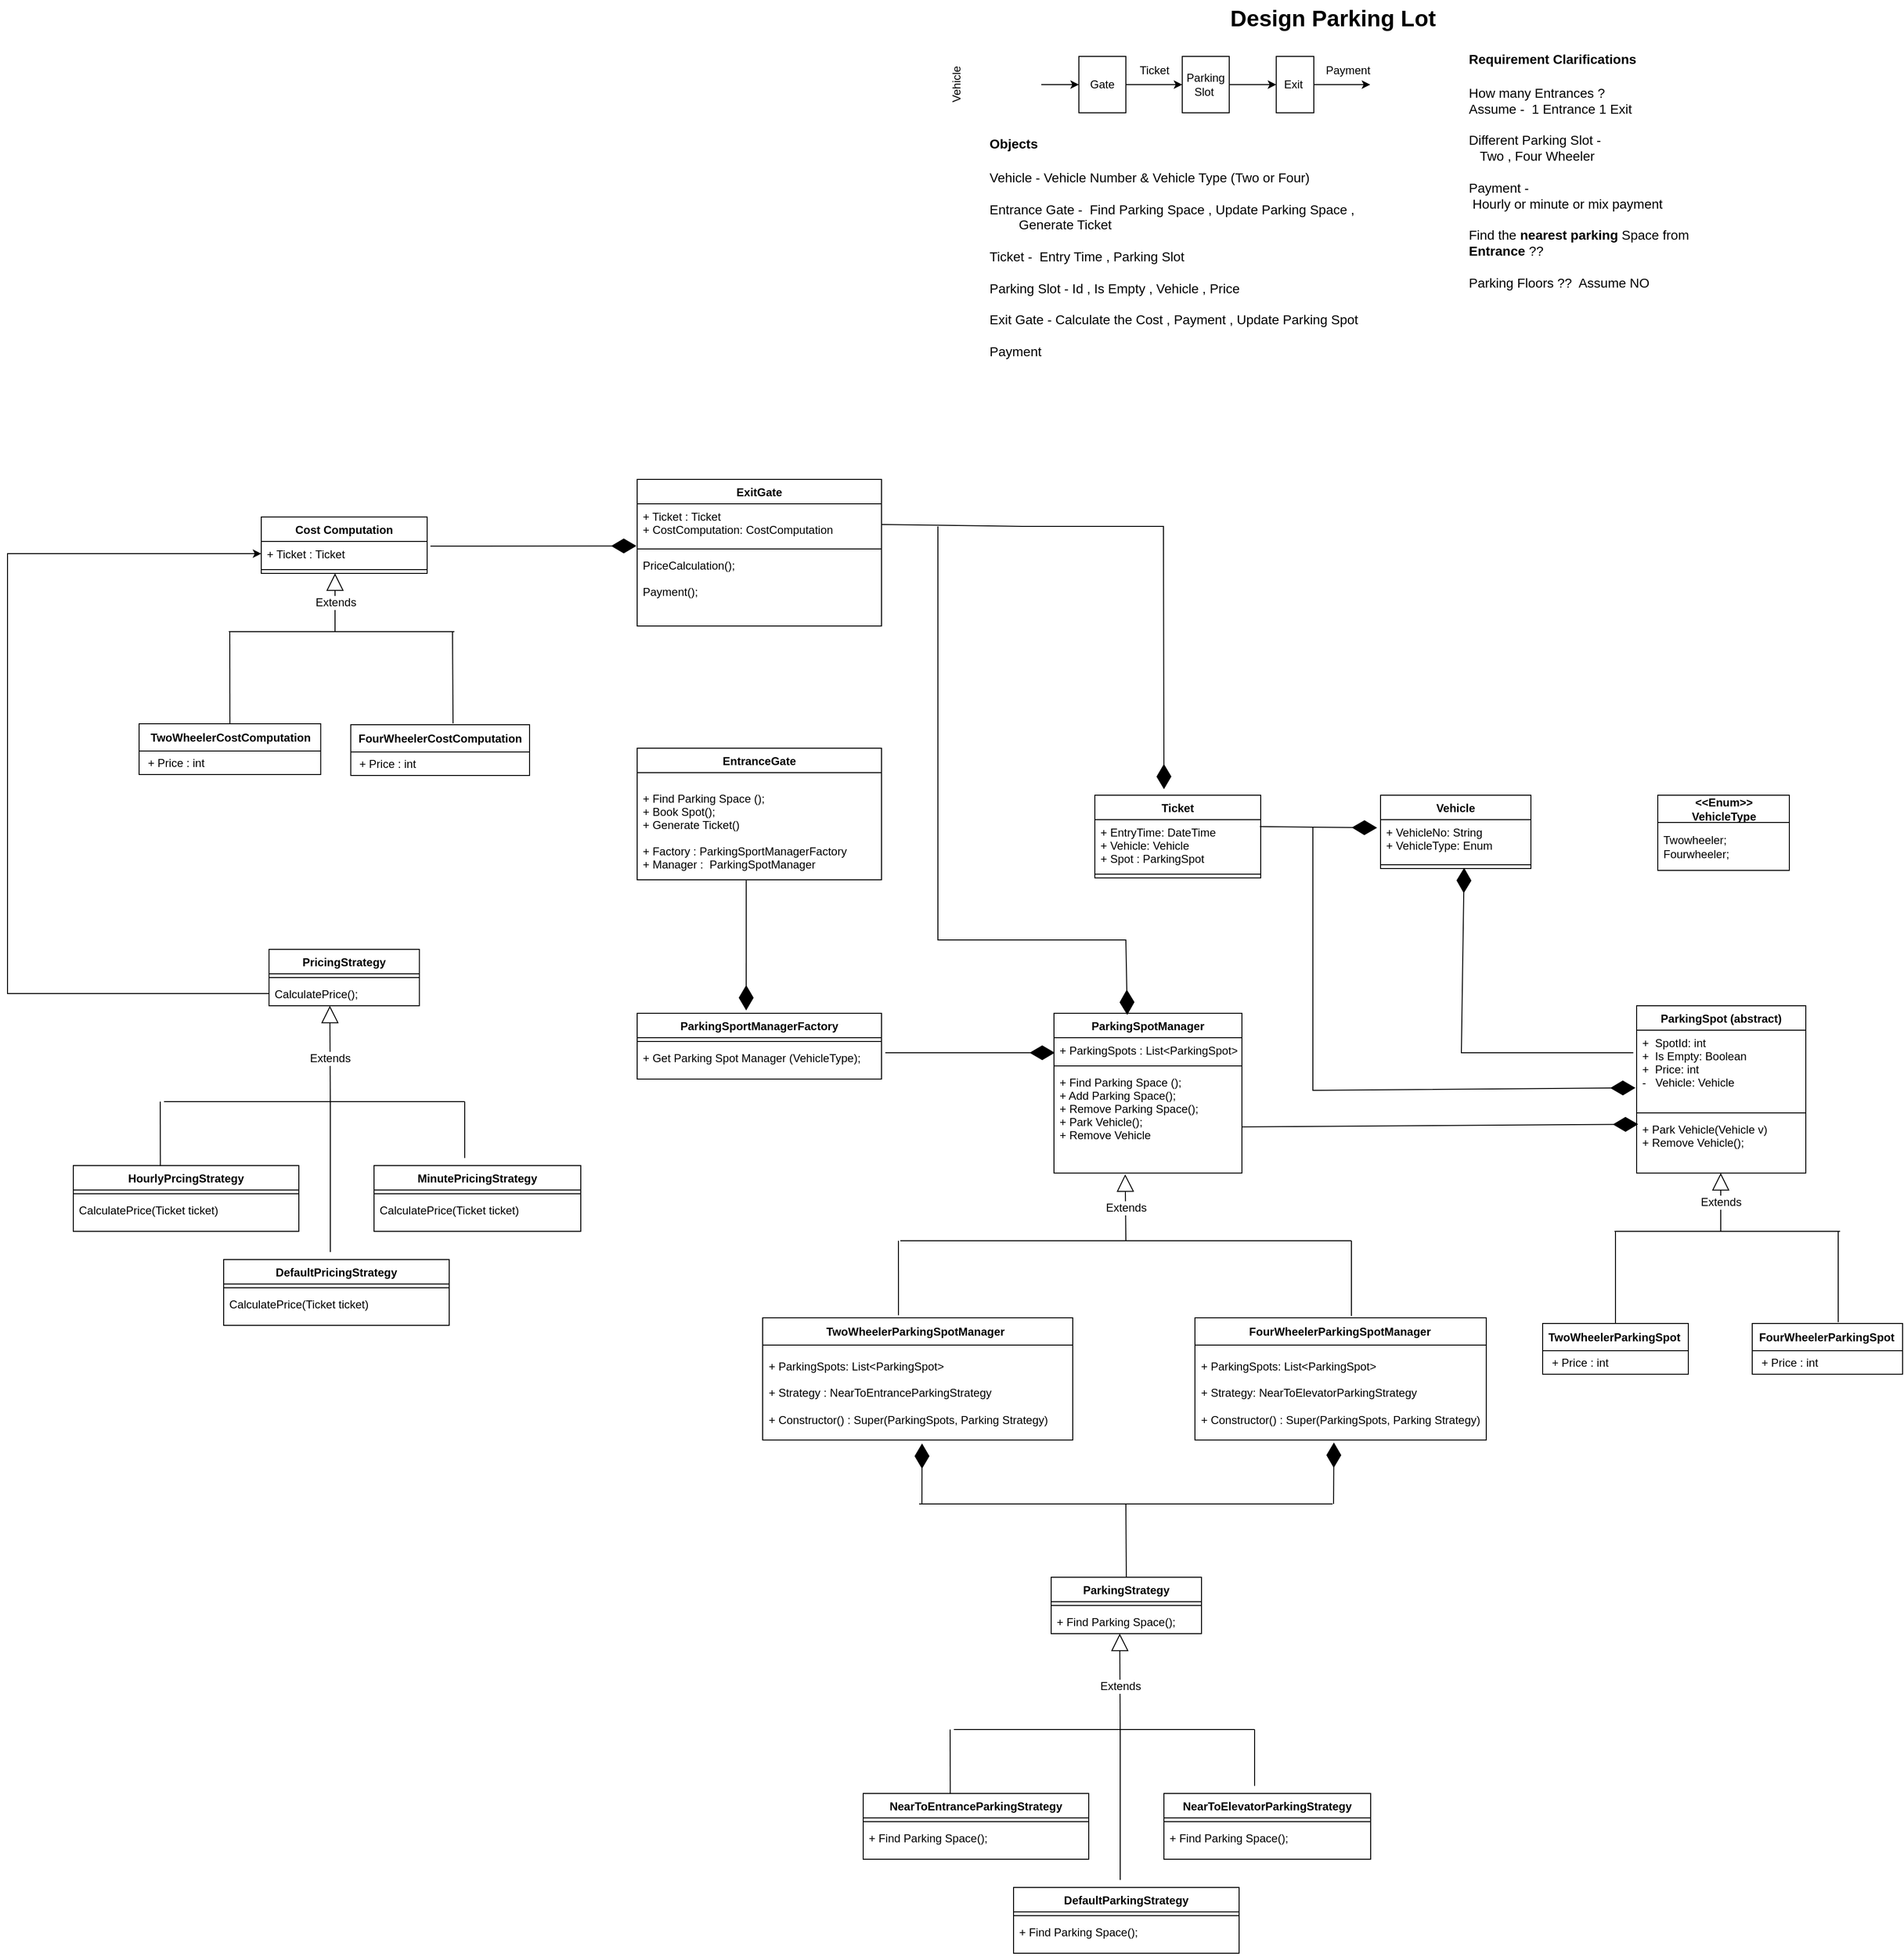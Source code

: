 <mxfile version="20.8.8" type="github">
  <diagram name="Page-1" id="c4acf3e9-155e-7222-9cf6-157b1a14988f">
    <mxGraphModel dx="3998" dy="996" grid="1" gridSize="10" guides="1" tooltips="1" connect="1" arrows="1" fold="1" page="1" pageScale="1" pageWidth="850" pageHeight="1100" background="none" math="0" shadow="0">
      <root>
        <mxCell id="0" />
        <mxCell id="1" parent="0" />
        <mxCell id="zCFs2bRSD1R6RlgsWCKW-6" value="" style="edgeStyle=orthogonalEdgeStyle;rounded=0;orthogonalLoop=1;jettySize=auto;html=1;" edge="1" parent="1" source="zCFs2bRSD1R6RlgsWCKW-3" target="zCFs2bRSD1R6RlgsWCKW-5">
          <mxGeometry relative="1" as="geometry" />
        </mxCell>
        <mxCell id="zCFs2bRSD1R6RlgsWCKW-3" value="" style="shape=image;html=1;verticalAlign=top;verticalLabelPosition=bottom;labelBackgroundColor=#ffffff;imageAspect=0;aspect=fixed;image=https://cdn4.iconfinder.com/data/icons/transportation-and-vehicle/128/Transportation_And_Vehicle_3-10-128.png" vertex="1" parent="1">
          <mxGeometry x="30" y="50" width="80" height="80" as="geometry" />
        </mxCell>
        <mxCell id="zCFs2bRSD1R6RlgsWCKW-11" value="" style="edgeStyle=orthogonalEdgeStyle;rounded=0;orthogonalLoop=1;jettySize=auto;html=1;" edge="1" parent="1" source="zCFs2bRSD1R6RlgsWCKW-5" target="zCFs2bRSD1R6RlgsWCKW-9">
          <mxGeometry relative="1" as="geometry" />
        </mxCell>
        <mxCell id="zCFs2bRSD1R6RlgsWCKW-5" value="Gate" style="whiteSpace=wrap;html=1;" vertex="1" parent="1">
          <mxGeometry x="150" y="60" width="50" height="60" as="geometry" />
        </mxCell>
        <mxCell id="zCFs2bRSD1R6RlgsWCKW-7" value="Ticket" style="text;html=1;align=center;verticalAlign=middle;resizable=0;points=[];autosize=1;strokeColor=none;fillColor=none;" vertex="1" parent="1">
          <mxGeometry x="200" y="60" width="60" height="30" as="geometry" />
        </mxCell>
        <mxCell id="zCFs2bRSD1R6RlgsWCKW-16" value="" style="edgeStyle=orthogonalEdgeStyle;rounded=0;orthogonalLoop=1;jettySize=auto;html=1;" edge="1" parent="1" source="zCFs2bRSD1R6RlgsWCKW-9" target="zCFs2bRSD1R6RlgsWCKW-12">
          <mxGeometry relative="1" as="geometry" />
        </mxCell>
        <mxCell id="zCFs2bRSD1R6RlgsWCKW-9" value="Parking Slot&amp;nbsp;" style="whiteSpace=wrap;html=1;" vertex="1" parent="1">
          <mxGeometry x="260" y="60" width="50" height="60" as="geometry" />
        </mxCell>
        <mxCell id="zCFs2bRSD1R6RlgsWCKW-17" value="" style="edgeStyle=orthogonalEdgeStyle;rounded=0;orthogonalLoop=1;jettySize=auto;html=1;" edge="1" parent="1" source="zCFs2bRSD1R6RlgsWCKW-12" target="zCFs2bRSD1R6RlgsWCKW-14">
          <mxGeometry relative="1" as="geometry" />
        </mxCell>
        <mxCell id="zCFs2bRSD1R6RlgsWCKW-12" value="Exit&amp;nbsp;" style="whiteSpace=wrap;html=1;" vertex="1" parent="1">
          <mxGeometry x="360" y="60" width="40" height="60" as="geometry" />
        </mxCell>
        <mxCell id="zCFs2bRSD1R6RlgsWCKW-14" value="" style="shape=image;html=1;verticalAlign=top;verticalLabelPosition=bottom;labelBackgroundColor=#ffffff;imageAspect=0;aspect=fixed;image=https://cdn4.iconfinder.com/data/icons/transportation-and-vehicle/128/Transportation_And_Vehicle_3-10-128.png" vertex="1" parent="1">
          <mxGeometry x="460" y="50" width="80" height="80" as="geometry" />
        </mxCell>
        <mxCell id="zCFs2bRSD1R6RlgsWCKW-18" value="Payment" style="text;html=1;align=center;verticalAlign=middle;resizable=0;points=[];autosize=1;strokeColor=none;fillColor=none;" vertex="1" parent="1">
          <mxGeometry x="401" y="60" width="70" height="30" as="geometry" />
        </mxCell>
        <mxCell id="zCFs2bRSD1R6RlgsWCKW-19" value="&lt;h1&gt;&lt;font style=&quot;font-size: 14px;&quot;&gt;Requirement Clarifications&lt;/font&gt;&lt;/h1&gt;&lt;div&gt;&lt;font style=&quot;font-size: 14px;&quot;&gt;How many Entrances ?&lt;/font&gt;&lt;/div&gt;&lt;div&gt;&lt;font style=&quot;font-size: 14px;&quot;&gt;Assume -&amp;nbsp;&amp;nbsp;&lt;/font&gt;&lt;span style=&quot;font-size: 14px; background-color: initial;&quot;&gt;1 Entrance&amp;nbsp;&lt;/span&gt;&lt;span style=&quot;font-size: 14px; background-color: initial;&quot;&gt;1 Exit&lt;/span&gt;&lt;/div&gt;&lt;div&gt;&lt;font style=&quot;font-size: 14px;&quot;&gt;&lt;br&gt;&lt;/font&gt;&lt;/div&gt;&lt;div&gt;&lt;font style=&quot;font-size: 14px;&quot;&gt;Different Parking Slot -&amp;nbsp;&lt;/font&gt;&lt;/div&gt;&lt;div&gt;&lt;font style=&quot;font-size: 14px;&quot;&gt;&amp;nbsp; &amp;nbsp;Two , Four Wheeler&amp;nbsp;&lt;/font&gt;&lt;/div&gt;&lt;div&gt;&lt;font style=&quot;font-size: 14px;&quot;&gt;&lt;br&gt;&lt;/font&gt;&lt;/div&gt;&lt;div&gt;&lt;font style=&quot;font-size: 14px;&quot;&gt;Payment -&amp;nbsp;&lt;/font&gt;&lt;/div&gt;&lt;div&gt;&lt;font style=&quot;font-size: 14px;&quot;&gt;&amp;nbsp;Hourly or minute or mix payment&lt;/font&gt;&lt;/div&gt;&lt;div&gt;&lt;font style=&quot;font-size: 14px;&quot;&gt;&lt;br&gt;&lt;/font&gt;&lt;/div&gt;&lt;div&gt;&lt;font style=&quot;font-size: 14px;&quot;&gt;Find the &lt;b&gt;nearest parking&lt;/b&gt; Space from &lt;b&gt;Entrance &lt;/b&gt;??&lt;/font&gt;&lt;/div&gt;&lt;div&gt;&lt;font style=&quot;font-size: 14px;&quot;&gt;&lt;br&gt;&lt;/font&gt;&lt;/div&gt;&lt;div&gt;&lt;font style=&quot;font-size: 14px;&quot;&gt;Parking Floors ??&amp;nbsp; Assume NO&amp;nbsp;&lt;/font&gt;&lt;/div&gt;&lt;div&gt;&lt;font style=&quot;font-size: 14px;&quot;&gt;&lt;br&gt;&lt;/font&gt;&lt;/div&gt;&lt;div&gt;&lt;font style=&quot;font-size: 14px;&quot;&gt;&lt;br&gt;&lt;/font&gt;&lt;/div&gt;" style="text;html=1;strokeColor=none;fillColor=none;spacing=5;spacingTop=-20;whiteSpace=wrap;overflow=hidden;rounded=0;" vertex="1" parent="1">
          <mxGeometry x="560" y="40" width="280" height="280" as="geometry" />
        </mxCell>
        <mxCell id="zCFs2bRSD1R6RlgsWCKW-20" value="&lt;h1&gt;&lt;font style=&quot;font-size: 14px;&quot;&gt;Objects&lt;/font&gt;&lt;/h1&gt;&lt;div&gt;&lt;font style=&quot;font-size: 14px;&quot;&gt;Vehicle - Vehicle Number &amp;amp; Vehicle Type (Two or Four)&lt;/font&gt;&lt;/div&gt;&lt;div&gt;&lt;font style=&quot;font-size: 14px;&quot;&gt;&lt;br&gt;&lt;/font&gt;&lt;/div&gt;&lt;div&gt;&lt;span style=&quot;font-size: 14px; background-color: initial;&quot;&gt;Entrance Gate -&amp;nbsp; Find Parking Space , Update Parking Space ,&amp;nbsp; &amp;nbsp; &amp;nbsp; &amp;nbsp; &lt;span style=&quot;white-space: pre;&quot;&gt;	&lt;/span&gt;&lt;span style=&quot;white-space: pre;&quot;&gt;	&lt;/span&gt;&lt;span style=&quot;white-space: pre;&quot;&gt;	&lt;/span&gt;&amp;nbsp; &amp;nbsp;Generate Ticket&lt;/span&gt;&lt;br&gt;&lt;/div&gt;&lt;div&gt;&lt;span style=&quot;font-size: 14px; background-color: initial;&quot;&gt;&lt;br&gt;&lt;/span&gt;&lt;/div&gt;&lt;div&gt;&lt;font style=&quot;font-size: 14px;&quot;&gt;Ticket -&amp;nbsp; Entry Time , Parking Slot&amp;nbsp;&lt;br&gt;&lt;/font&gt;&lt;/div&gt;&lt;div&gt;&lt;font style=&quot;font-size: 14px;&quot;&gt;&lt;br&gt;&lt;/font&gt;&lt;/div&gt;&lt;div&gt;&lt;font style=&quot;font-size: 14px;&quot;&gt;Parking Slot - Id , Is Empty , Vehicle , Price&lt;/font&gt;&lt;/div&gt;&lt;div&gt;&lt;font style=&quot;font-size: 14px;&quot;&gt;&lt;br&gt;&lt;/font&gt;&lt;/div&gt;&lt;div&gt;&lt;font style=&quot;font-size: 14px;&quot;&gt;Exit Gate - Calculate the Cost , Payment , Update Parking Spot&lt;/font&gt;&lt;/div&gt;&lt;div&gt;&lt;font style=&quot;font-size: 14px;&quot;&gt;&lt;br&gt;&lt;/font&gt;&lt;/div&gt;&lt;div&gt;&lt;font style=&quot;font-size: 14px;&quot;&gt;Payment&lt;/font&gt;&lt;/div&gt;" style="text;html=1;strokeColor=none;fillColor=none;spacing=5;spacingTop=-20;whiteSpace=wrap;overflow=hidden;rounded=0;" vertex="1" parent="1">
          <mxGeometry x="50" y="130" width="420" height="290" as="geometry" />
        </mxCell>
        <mxCell id="zCFs2bRSD1R6RlgsWCKW-21" value="&lt;font style=&quot;&quot;&gt;&lt;span style=&quot;font-size: 24px;&quot;&gt;&lt;b&gt;Design&lt;/b&gt;&lt;/span&gt;&lt;b style=&quot;font-size: 24px;&quot;&gt;&amp;nbsp;Parking Lot&lt;/b&gt;&lt;/font&gt;" style="text;html=1;align=center;verticalAlign=middle;resizable=0;points=[];autosize=1;strokeColor=none;fillColor=none;fontSize=14;" vertex="1" parent="1">
          <mxGeometry x="300" width="240" height="40" as="geometry" />
        </mxCell>
        <mxCell id="zCFs2bRSD1R6RlgsWCKW-23" value="Vehicle" style="text;html=1;align=center;verticalAlign=middle;resizable=0;points=[];autosize=1;strokeColor=none;fillColor=none;rotation=-90;" vertex="1" parent="1">
          <mxGeometry x="-10" y="75" width="60" height="30" as="geometry" />
        </mxCell>
        <mxCell id="zCFs2bRSD1R6RlgsWCKW-37" value="ParkingSpot (abstract)" style="swimlane;fontStyle=1;align=center;verticalAlign=top;childLayout=stackLayout;horizontal=1;startSize=26;horizontalStack=0;resizeParent=1;resizeParentMax=0;resizeLast=0;collapsible=1;marginBottom=0;fontSize=12;" vertex="1" parent="1">
          <mxGeometry x="743.5" y="1070" width="180" height="178" as="geometry">
            <mxRectangle x="390" y="550" width="110" height="30" as="alternateBounds" />
          </mxGeometry>
        </mxCell>
        <mxCell id="zCFs2bRSD1R6RlgsWCKW-38" value="+  SpotId: int&#xa;+  Is Empty: Boolean&#xa;+  Price: int&#xa;-   Vehicle: Vehicle&#xa;" style="text;strokeColor=none;fillColor=none;align=left;verticalAlign=top;spacingLeft=4;spacingRight=4;overflow=hidden;rotatable=0;points=[[0,0.5],[1,0.5]];portConstraint=eastwest;fontSize=12;" vertex="1" parent="zCFs2bRSD1R6RlgsWCKW-37">
          <mxGeometry y="26" width="180" height="84" as="geometry" />
        </mxCell>
        <mxCell id="zCFs2bRSD1R6RlgsWCKW-39" value="" style="line;strokeWidth=1;fillColor=none;align=left;verticalAlign=middle;spacingTop=-1;spacingLeft=3;spacingRight=3;rotatable=0;labelPosition=right;points=[];portConstraint=eastwest;strokeColor=inherit;fontSize=12;" vertex="1" parent="zCFs2bRSD1R6RlgsWCKW-37">
          <mxGeometry y="110" width="180" height="8" as="geometry" />
        </mxCell>
        <mxCell id="zCFs2bRSD1R6RlgsWCKW-40" value="+ Park Vehicle(Vehicle v)&#xa;+ Remove Vehicle();" style="text;strokeColor=none;fillColor=none;align=left;verticalAlign=top;spacingLeft=4;spacingRight=4;overflow=hidden;rotatable=0;points=[[0,0.5],[1,0.5]];portConstraint=eastwest;fontSize=12;" vertex="1" parent="zCFs2bRSD1R6RlgsWCKW-37">
          <mxGeometry y="118" width="180" height="60" as="geometry" />
        </mxCell>
        <mxCell id="zCFs2bRSD1R6RlgsWCKW-42" value="TwoWheelerParkingSpot&amp;nbsp;" style="swimlane;fontStyle=1;align=center;verticalAlign=middle;childLayout=stackLayout;horizontal=1;startSize=29;horizontalStack=0;resizeParent=1;resizeParentMax=0;resizeLast=0;collapsible=0;marginBottom=0;html=1;fontSize=12;" vertex="1" parent="1">
          <mxGeometry x="643.5" y="1408" width="155" height="54" as="geometry" />
        </mxCell>
        <mxCell id="zCFs2bRSD1R6RlgsWCKW-44" value="&amp;nbsp;+ Price : int" style="text;html=1;strokeColor=none;fillColor=none;align=left;verticalAlign=middle;spacingLeft=4;spacingRight=4;overflow=hidden;rotatable=0;points=[[0,0.5],[1,0.5]];portConstraint=eastwest;fontSize=12;" vertex="1" parent="zCFs2bRSD1R6RlgsWCKW-42">
          <mxGeometry y="29" width="155" height="25" as="geometry" />
        </mxCell>
        <mxCell id="zCFs2bRSD1R6RlgsWCKW-45" value="FourWheelerParkingSpot&amp;nbsp;" style="swimlane;fontStyle=1;align=center;verticalAlign=middle;childLayout=stackLayout;horizontal=1;startSize=29;horizontalStack=0;resizeParent=1;resizeParentMax=0;resizeLast=0;collapsible=0;marginBottom=0;html=1;fontSize=12;" vertex="1" parent="1">
          <mxGeometry x="866.5" y="1408" width="160" height="54" as="geometry" />
        </mxCell>
        <mxCell id="zCFs2bRSD1R6RlgsWCKW-47" value="&amp;nbsp;+ Price : int" style="text;html=1;strokeColor=none;fillColor=none;align=left;verticalAlign=middle;spacingLeft=4;spacingRight=4;overflow=hidden;rotatable=0;points=[[0,0.5],[1,0.5]];portConstraint=eastwest;fontSize=12;" vertex="1" parent="zCFs2bRSD1R6RlgsWCKW-45">
          <mxGeometry y="29" width="160" height="25" as="geometry" />
        </mxCell>
        <mxCell id="zCFs2bRSD1R6RlgsWCKW-59" value="ParkingSpotManager" style="swimlane;fontStyle=1;align=center;verticalAlign=top;childLayout=stackLayout;horizontal=1;startSize=26;horizontalStack=0;resizeParent=1;resizeParentMax=0;resizeLast=0;collapsible=1;marginBottom=0;fontSize=12;" vertex="1" parent="1">
          <mxGeometry x="123.5" y="1078" width="200" height="170" as="geometry" />
        </mxCell>
        <mxCell id="zCFs2bRSD1R6RlgsWCKW-60" value="+ ParkingSpots : List&lt;ParkingSpot&gt;" style="text;strokeColor=none;fillColor=none;align=left;verticalAlign=top;spacingLeft=4;spacingRight=4;overflow=hidden;rotatable=0;points=[[0,0.5],[1,0.5]];portConstraint=eastwest;fontSize=12;" vertex="1" parent="zCFs2bRSD1R6RlgsWCKW-59">
          <mxGeometry y="26" width="200" height="26" as="geometry" />
        </mxCell>
        <mxCell id="zCFs2bRSD1R6RlgsWCKW-61" value="" style="line;strokeWidth=1;fillColor=none;align=left;verticalAlign=middle;spacingTop=-1;spacingLeft=3;spacingRight=3;rotatable=0;labelPosition=right;points=[];portConstraint=eastwest;strokeColor=inherit;fontSize=12;" vertex="1" parent="zCFs2bRSD1R6RlgsWCKW-59">
          <mxGeometry y="52" width="200" height="8" as="geometry" />
        </mxCell>
        <mxCell id="zCFs2bRSD1R6RlgsWCKW-62" value="+ Find Parking Space ();&#xa;+ Add Parking Space();&#xa;+ Remove Parking Space();&#xa;+ Park Vehicle();&#xa;+ Remove Vehicle" style="text;strokeColor=none;fillColor=none;align=left;verticalAlign=top;spacingLeft=4;spacingRight=4;overflow=hidden;rotatable=0;points=[[0,0.5],[1,0.5]];portConstraint=eastwest;fontSize=12;" vertex="1" parent="zCFs2bRSD1R6RlgsWCKW-59">
          <mxGeometry y="60" width="200" height="110" as="geometry" />
        </mxCell>
        <mxCell id="zCFs2bRSD1R6RlgsWCKW-63" value="TwoWheelerParkingSpotManager&amp;nbsp;&amp;nbsp;" style="swimlane;fontStyle=1;align=center;verticalAlign=middle;childLayout=stackLayout;horizontal=1;startSize=29;horizontalStack=0;resizeParent=1;resizeParentMax=0;resizeLast=0;collapsible=0;marginBottom=0;html=1;fontSize=12;" vertex="1" parent="1">
          <mxGeometry x="-186.5" y="1402" width="330" height="130" as="geometry" />
        </mxCell>
        <mxCell id="zCFs2bRSD1R6RlgsWCKW-64" value="+ ParkingSpots: List&amp;lt;ParkingSpot&amp;gt;&lt;br&gt;&lt;br&gt;+ Strategy : NearToEntranceParkingStrategy&lt;br&gt;&lt;br&gt;+ Constructor() : Super(ParkingSpots, Parking Strategy)" style="text;html=1;strokeColor=none;fillColor=none;align=left;verticalAlign=middle;spacingLeft=4;spacingRight=4;overflow=hidden;rotatable=0;points=[[0,0.5],[1,0.5]];portConstraint=eastwest;fontSize=12;" vertex="1" parent="zCFs2bRSD1R6RlgsWCKW-63">
          <mxGeometry y="29" width="330" height="101" as="geometry" />
        </mxCell>
        <mxCell id="zCFs2bRSD1R6RlgsWCKW-65" value="FourWheelerParkingSpotManager&amp;nbsp;" style="swimlane;fontStyle=1;align=center;verticalAlign=middle;childLayout=stackLayout;horizontal=1;startSize=29;horizontalStack=0;resizeParent=1;resizeParentMax=0;resizeLast=0;collapsible=0;marginBottom=0;html=1;fontSize=12;" vertex="1" parent="1">
          <mxGeometry x="273.5" y="1402" width="310" height="130" as="geometry" />
        </mxCell>
        <mxCell id="zCFs2bRSD1R6RlgsWCKW-66" value="+ ParkingSpots: List&amp;lt;ParkingSpot&amp;gt;&lt;br&gt;&lt;br&gt;+ Strategy: NearToElevatorParkingStrategy&lt;br&gt;&lt;br&gt;+ Constructor() : Super(ParkingSpots, Parking Strategy)" style="text;html=1;strokeColor=none;fillColor=none;align=left;verticalAlign=middle;spacingLeft=4;spacingRight=4;overflow=hidden;rotatable=0;points=[[0,0.5],[1,0.5]];portConstraint=eastwest;fontSize=12;" vertex="1" parent="zCFs2bRSD1R6RlgsWCKW-65">
          <mxGeometry y="29" width="310" height="101" as="geometry" />
        </mxCell>
        <mxCell id="zCFs2bRSD1R6RlgsWCKW-70" value="" style="endArrow=diamondThin;endFill=1;endSize=24;html=1;rounded=0;fontSize=12;entryX=0.009;entryY=0.834;entryDx=0;entryDy=0;exitX=0.998;exitY=0.281;exitDx=0;exitDy=0;exitPerimeter=0;entryPerimeter=0;" edge="1" parent="1">
          <mxGeometry width="160" relative="1" as="geometry">
            <mxPoint x="323.1" y="1198.91" as="sourcePoint" />
            <mxPoint x="745.12" y="1196.056" as="targetPoint" />
          </mxGeometry>
        </mxCell>
        <mxCell id="zCFs2bRSD1R6RlgsWCKW-72" value="ParkingStrategy" style="swimlane;fontStyle=1;align=center;verticalAlign=top;childLayout=stackLayout;horizontal=1;startSize=26;horizontalStack=0;resizeParent=1;resizeParentMax=0;resizeLast=0;collapsible=1;marginBottom=0;fontSize=12;" vertex="1" parent="1">
          <mxGeometry x="120.5" y="1678" width="160" height="60" as="geometry" />
        </mxCell>
        <mxCell id="zCFs2bRSD1R6RlgsWCKW-74" value="" style="line;strokeWidth=1;fillColor=none;align=left;verticalAlign=middle;spacingTop=-1;spacingLeft=3;spacingRight=3;rotatable=0;labelPosition=right;points=[];portConstraint=eastwest;strokeColor=inherit;fontSize=12;" vertex="1" parent="zCFs2bRSD1R6RlgsWCKW-72">
          <mxGeometry y="26" width="160" height="8" as="geometry" />
        </mxCell>
        <mxCell id="zCFs2bRSD1R6RlgsWCKW-75" value="+ Find Parking Space();" style="text;strokeColor=none;fillColor=none;align=left;verticalAlign=top;spacingLeft=4;spacingRight=4;overflow=hidden;rotatable=0;points=[[0,0.5],[1,0.5]];portConstraint=eastwest;fontSize=12;" vertex="1" parent="zCFs2bRSD1R6RlgsWCKW-72">
          <mxGeometry y="34" width="160" height="26" as="geometry" />
        </mxCell>
        <mxCell id="zCFs2bRSD1R6RlgsWCKW-76" value="NearToEntranceParkingStrategy" style="swimlane;fontStyle=1;align=center;verticalAlign=top;childLayout=stackLayout;horizontal=1;startSize=26;horizontalStack=0;resizeParent=1;resizeParentMax=0;resizeLast=0;collapsible=1;marginBottom=0;fontSize=12;" vertex="1" parent="1">
          <mxGeometry x="-79.5" y="1908" width="240" height="70" as="geometry" />
        </mxCell>
        <mxCell id="zCFs2bRSD1R6RlgsWCKW-78" value="" style="line;strokeWidth=1;fillColor=none;align=left;verticalAlign=middle;spacingTop=-1;spacingLeft=3;spacingRight=3;rotatable=0;labelPosition=right;points=[];portConstraint=eastwest;strokeColor=inherit;fontSize=12;" vertex="1" parent="zCFs2bRSD1R6RlgsWCKW-76">
          <mxGeometry y="26" width="240" height="8" as="geometry" />
        </mxCell>
        <mxCell id="zCFs2bRSD1R6RlgsWCKW-79" value="+ Find Parking Space();" style="text;strokeColor=none;fillColor=none;align=left;verticalAlign=top;spacingLeft=4;spacingRight=4;overflow=hidden;rotatable=0;points=[[0,0.5],[1,0.5]];portConstraint=eastwest;fontSize=12;" vertex="1" parent="zCFs2bRSD1R6RlgsWCKW-76">
          <mxGeometry y="34" width="240" height="36" as="geometry" />
        </mxCell>
        <mxCell id="zCFs2bRSD1R6RlgsWCKW-80" value="NearToElevatorParkingStrategy" style="swimlane;fontStyle=1;align=center;verticalAlign=top;childLayout=stackLayout;horizontal=1;startSize=26;horizontalStack=0;resizeParent=1;resizeParentMax=0;resizeLast=0;collapsible=1;marginBottom=0;fontSize=12;" vertex="1" parent="1">
          <mxGeometry x="240.5" y="1908" width="220" height="70" as="geometry" />
        </mxCell>
        <mxCell id="zCFs2bRSD1R6RlgsWCKW-81" value="" style="line;strokeWidth=1;fillColor=none;align=left;verticalAlign=middle;spacingTop=-1;spacingLeft=3;spacingRight=3;rotatable=0;labelPosition=right;points=[];portConstraint=eastwest;strokeColor=inherit;fontSize=12;" vertex="1" parent="zCFs2bRSD1R6RlgsWCKW-80">
          <mxGeometry y="26" width="220" height="8" as="geometry" />
        </mxCell>
        <mxCell id="zCFs2bRSD1R6RlgsWCKW-82" value="+ Find Parking Space();" style="text;strokeColor=none;fillColor=none;align=left;verticalAlign=top;spacingLeft=4;spacingRight=4;overflow=hidden;rotatable=0;points=[[0,0.5],[1,0.5]];portConstraint=eastwest;fontSize=12;" vertex="1" parent="zCFs2bRSD1R6RlgsWCKW-80">
          <mxGeometry y="34" width="220" height="36" as="geometry" />
        </mxCell>
        <mxCell id="zCFs2bRSD1R6RlgsWCKW-83" value="DefaultParkingStrategy" style="swimlane;fontStyle=1;align=center;verticalAlign=top;childLayout=stackLayout;horizontal=1;startSize=26;horizontalStack=0;resizeParent=1;resizeParentMax=0;resizeLast=0;collapsible=1;marginBottom=0;fontSize=12;" vertex="1" parent="1">
          <mxGeometry x="80.5" y="2008" width="240" height="70" as="geometry" />
        </mxCell>
        <mxCell id="zCFs2bRSD1R6RlgsWCKW-84" value="" style="line;strokeWidth=1;fillColor=none;align=left;verticalAlign=middle;spacingTop=-1;spacingLeft=3;spacingRight=3;rotatable=0;labelPosition=right;points=[];portConstraint=eastwest;strokeColor=inherit;fontSize=12;" vertex="1" parent="zCFs2bRSD1R6RlgsWCKW-83">
          <mxGeometry y="26" width="240" height="8" as="geometry" />
        </mxCell>
        <mxCell id="zCFs2bRSD1R6RlgsWCKW-85" value="+ Find Parking Space();" style="text;strokeColor=none;fillColor=none;align=left;verticalAlign=top;spacingLeft=4;spacingRight=4;overflow=hidden;rotatable=0;points=[[0,0.5],[1,0.5]];portConstraint=eastwest;fontSize=12;" vertex="1" parent="zCFs2bRSD1R6RlgsWCKW-83">
          <mxGeometry y="34" width="240" height="36" as="geometry" />
        </mxCell>
        <mxCell id="zCFs2bRSD1R6RlgsWCKW-89" value="" style="endArrow=diamondThin;endFill=1;endSize=24;html=1;rounded=0;fontSize=12;entryX=0.514;entryY=1.036;entryDx=0;entryDy=0;entryPerimeter=0;" edge="1" parent="1" target="zCFs2bRSD1R6RlgsWCKW-64">
          <mxGeometry width="160" relative="1" as="geometry">
            <mxPoint x="-17" y="1600" as="sourcePoint" />
            <mxPoint x="753.5" y="1216.656" as="targetPoint" />
          </mxGeometry>
        </mxCell>
        <mxCell id="zCFs2bRSD1R6RlgsWCKW-90" value="" style="endArrow=diamondThin;endFill=1;endSize=24;html=1;rounded=0;fontSize=12;entryX=0.477;entryY=1.026;entryDx=0;entryDy=0;entryPerimeter=0;" edge="1" parent="1" target="zCFs2bRSD1R6RlgsWCKW-66">
          <mxGeometry width="160" relative="1" as="geometry">
            <mxPoint x="421" y="1600" as="sourcePoint" />
            <mxPoint x="-6.88" y="1545.636" as="targetPoint" />
          </mxGeometry>
        </mxCell>
        <mxCell id="zCFs2bRSD1R6RlgsWCKW-91" value="Vehicle" style="swimlane;fontStyle=1;align=center;verticalAlign=top;childLayout=stackLayout;horizontal=1;startSize=26;horizontalStack=0;resizeParent=1;resizeParentMax=0;resizeLast=0;collapsible=1;marginBottom=0;fontSize=12;" vertex="1" parent="1">
          <mxGeometry x="471" y="846" width="160" height="78" as="geometry" />
        </mxCell>
        <mxCell id="zCFs2bRSD1R6RlgsWCKW-92" value="+ VehicleNo: String&#xa;+ VehicleType: Enum" style="text;strokeColor=none;fillColor=none;align=left;verticalAlign=top;spacingLeft=4;spacingRight=4;overflow=hidden;rotatable=0;points=[[0,0.5],[1,0.5]];portConstraint=eastwest;fontSize=12;" vertex="1" parent="zCFs2bRSD1R6RlgsWCKW-91">
          <mxGeometry y="26" width="160" height="44" as="geometry" />
        </mxCell>
        <mxCell id="zCFs2bRSD1R6RlgsWCKW-93" value="" style="line;strokeWidth=1;fillColor=none;align=left;verticalAlign=middle;spacingTop=-1;spacingLeft=3;spacingRight=3;rotatable=0;labelPosition=right;points=[];portConstraint=eastwest;strokeColor=inherit;fontSize=12;" vertex="1" parent="zCFs2bRSD1R6RlgsWCKW-91">
          <mxGeometry y="70" width="160" height="8" as="geometry" />
        </mxCell>
        <mxCell id="zCFs2bRSD1R6RlgsWCKW-95" value="&amp;lt;&amp;lt;Enum&amp;gt;&amp;gt;&lt;br&gt;VehicleType" style="swimlane;fontStyle=1;align=center;verticalAlign=middle;childLayout=stackLayout;horizontal=1;startSize=29;horizontalStack=0;resizeParent=1;resizeParentMax=0;resizeLast=0;collapsible=0;marginBottom=0;html=1;fontSize=12;" vertex="1" parent="1">
          <mxGeometry x="766" y="846" width="140" height="80" as="geometry" />
        </mxCell>
        <mxCell id="zCFs2bRSD1R6RlgsWCKW-97" value="Twowheeler;&lt;br&gt;Fourwheeler;" style="text;html=1;strokeColor=none;fillColor=none;align=left;verticalAlign=middle;spacingLeft=4;spacingRight=4;overflow=hidden;rotatable=0;points=[[0,0.5],[1,0.5]];portConstraint=eastwest;fontSize=12;" vertex="1" parent="zCFs2bRSD1R6RlgsWCKW-95">
          <mxGeometry y="29" width="140" height="51" as="geometry" />
        </mxCell>
        <mxCell id="zCFs2bRSD1R6RlgsWCKW-98" value="" style="endArrow=diamondThin;endFill=1;endSize=24;html=1;rounded=0;fontSize=12;entryX=0.556;entryY=0.913;entryDx=0;entryDy=0;entryPerimeter=0;" edge="1" parent="1" target="zCFs2bRSD1R6RlgsWCKW-93">
          <mxGeometry width="160" relative="1" as="geometry">
            <mxPoint x="740" y="1120" as="sourcePoint" />
            <mxPoint x="570" y="930" as="targetPoint" />
            <Array as="points">
              <mxPoint x="557" y="1120" />
            </Array>
          </mxGeometry>
        </mxCell>
        <mxCell id="zCFs2bRSD1R6RlgsWCKW-99" value="Ticket" style="swimlane;fontStyle=1;align=center;verticalAlign=top;childLayout=stackLayout;horizontal=1;startSize=26;horizontalStack=0;resizeParent=1;resizeParentMax=0;resizeLast=0;collapsible=1;marginBottom=0;fontSize=12;" vertex="1" parent="1">
          <mxGeometry x="167" y="846" width="176.5" height="88" as="geometry" />
        </mxCell>
        <mxCell id="zCFs2bRSD1R6RlgsWCKW-100" value="+ EntryTime: DateTime&#xa;+ Vehicle: Vehicle&#xa;+ Spot : ParkingSpot&#xa;" style="text;strokeColor=none;fillColor=none;align=left;verticalAlign=top;spacingLeft=4;spacingRight=4;overflow=hidden;rotatable=0;points=[[0,0.5],[1,0.5]];portConstraint=eastwest;fontSize=12;" vertex="1" parent="zCFs2bRSD1R6RlgsWCKW-99">
          <mxGeometry y="26" width="176.5" height="54" as="geometry" />
        </mxCell>
        <mxCell id="zCFs2bRSD1R6RlgsWCKW-101" value="" style="line;strokeWidth=1;fillColor=none;align=left;verticalAlign=middle;spacingTop=-1;spacingLeft=3;spacingRight=3;rotatable=0;labelPosition=right;points=[];portConstraint=eastwest;strokeColor=inherit;fontSize=12;" vertex="1" parent="zCFs2bRSD1R6RlgsWCKW-99">
          <mxGeometry y="80" width="176.5" height="8" as="geometry" />
        </mxCell>
        <mxCell id="zCFs2bRSD1R6RlgsWCKW-103" value="" style="endArrow=diamondThin;endFill=1;endSize=24;html=1;rounded=0;fontSize=12;entryX=-0.023;entryY=0.197;entryDx=0;entryDy=0;exitX=0.995;exitY=0.136;exitDx=0;exitDy=0;exitPerimeter=0;entryPerimeter=0;" edge="1" parent="1" source="zCFs2bRSD1R6RlgsWCKW-100" target="zCFs2bRSD1R6RlgsWCKW-92">
          <mxGeometry width="160" relative="1" as="geometry">
            <mxPoint x="837.38" y="1078.042" as="sourcePoint" />
            <mxPoint x="567.36" y="934" as="targetPoint" />
          </mxGeometry>
        </mxCell>
        <mxCell id="zCFs2bRSD1R6RlgsWCKW-104" value="" style="endArrow=diamondThin;endFill=1;endSize=24;html=1;rounded=0;fontSize=12;entryX=-0.001;entryY=0.254;entryDx=0;entryDy=0;entryPerimeter=0;" edge="1" parent="1">
          <mxGeometry width="160" relative="1" as="geometry">
            <mxPoint x="399" y="880" as="sourcePoint" />
            <mxPoint x="742.32" y="1157.336" as="targetPoint" />
            <Array as="points">
              <mxPoint x="399" y="1160" />
            </Array>
          </mxGeometry>
        </mxCell>
        <mxCell id="zCFs2bRSD1R6RlgsWCKW-105" value="" style="endArrow=none;html=1;rounded=0;fontSize=12;exitX=0.438;exitY=-0.021;exitDx=0;exitDy=0;exitPerimeter=0;" edge="1" parent="1" source="zCFs2bRSD1R6RlgsWCKW-63">
          <mxGeometry width="50" height="50" relative="1" as="geometry">
            <mxPoint x="290" y="1400" as="sourcePoint" />
            <mxPoint x="-42" y="1320" as="targetPoint" />
          </mxGeometry>
        </mxCell>
        <mxCell id="zCFs2bRSD1R6RlgsWCKW-106" value="" style="endArrow=none;html=1;rounded=0;fontSize=12;" edge="1" parent="1">
          <mxGeometry width="50" height="50" relative="1" as="geometry">
            <mxPoint x="-40" y="1320" as="sourcePoint" />
            <mxPoint x="440" y="1320" as="targetPoint" />
          </mxGeometry>
        </mxCell>
        <mxCell id="zCFs2bRSD1R6RlgsWCKW-107" value="" style="endArrow=none;html=1;rounded=0;fontSize=12;" edge="1" parent="1">
          <mxGeometry width="50" height="50" relative="1" as="geometry">
            <mxPoint x="440" y="1400" as="sourcePoint" />
            <mxPoint x="440" y="1320" as="targetPoint" />
          </mxGeometry>
        </mxCell>
        <mxCell id="zCFs2bRSD1R6RlgsWCKW-108" value="Extends" style="endArrow=block;endSize=16;endFill=0;html=1;rounded=0;fontSize=12;entryX=0.379;entryY=1.012;entryDx=0;entryDy=0;entryPerimeter=0;" edge="1" parent="1" target="zCFs2bRSD1R6RlgsWCKW-62">
          <mxGeometry width="160" relative="1" as="geometry">
            <mxPoint x="200" y="1320" as="sourcePoint" />
            <mxPoint x="400" y="1610" as="targetPoint" />
          </mxGeometry>
        </mxCell>
        <mxCell id="zCFs2bRSD1R6RlgsWCKW-112" value="Extends" style="endArrow=block;endSize=16;endFill=0;html=1;rounded=0;fontSize=12;entryX=0.379;entryY=1.012;entryDx=0;entryDy=0;entryPerimeter=0;" edge="1" parent="1">
          <mxGeometry width="160" relative="1" as="geometry">
            <mxPoint x="833" y="1310" as="sourcePoint" />
            <mxPoint x="833.0" y="1248" as="targetPoint" />
          </mxGeometry>
        </mxCell>
        <mxCell id="zCFs2bRSD1R6RlgsWCKW-113" value="" style="endArrow=none;html=1;rounded=0;fontSize=12;exitX=0.5;exitY=0;exitDx=0;exitDy=0;" edge="1" parent="1" source="zCFs2bRSD1R6RlgsWCKW-42">
          <mxGeometry width="50" height="50" relative="1" as="geometry">
            <mxPoint x="631.04" y="1389.27" as="sourcePoint" />
            <mxPoint x="721" y="1310" as="targetPoint" />
          </mxGeometry>
        </mxCell>
        <mxCell id="zCFs2bRSD1R6RlgsWCKW-114" value="" style="endArrow=none;html=1;rounded=0;fontSize=12;" edge="1" parent="1">
          <mxGeometry width="50" height="50" relative="1" as="geometry">
            <mxPoint x="720" y="1310" as="sourcePoint" />
            <mxPoint x="960" y="1310" as="targetPoint" />
          </mxGeometry>
        </mxCell>
        <mxCell id="zCFs2bRSD1R6RlgsWCKW-115" value="" style="endArrow=none;html=1;rounded=0;fontSize=12;exitX=0.572;exitY=-0.025;exitDx=0;exitDy=0;exitPerimeter=0;" edge="1" parent="1" source="zCFs2bRSD1R6RlgsWCKW-45">
          <mxGeometry width="50" height="50" relative="1" as="geometry">
            <mxPoint x="1113" y="1390.0" as="sourcePoint" />
            <mxPoint x="958" y="1310" as="targetPoint" />
          </mxGeometry>
        </mxCell>
        <mxCell id="zCFs2bRSD1R6RlgsWCKW-120" value="Extends" style="endArrow=block;endSize=16;endFill=0;html=1;rounded=0;fontSize=12;entryX=0.379;entryY=1.012;entryDx=0;entryDy=0;entryPerimeter=0;" edge="1" parent="1">
          <mxGeometry width="160" relative="1" as="geometry">
            <mxPoint x="194" y="1850" as="sourcePoint" />
            <mxPoint x="193.5" y="1738" as="targetPoint" />
          </mxGeometry>
        </mxCell>
        <mxCell id="zCFs2bRSD1R6RlgsWCKW-121" value="" style="endArrow=none;html=1;rounded=0;fontSize=12;exitX=0.386;exitY=0.009;exitDx=0;exitDy=0;exitPerimeter=0;" edge="1" parent="1" source="zCFs2bRSD1R6RlgsWCKW-76">
          <mxGeometry width="50" height="50" relative="1" as="geometry">
            <mxPoint x="81.5" y="1938" as="sourcePoint" />
            <mxPoint x="13" y="1840" as="targetPoint" />
          </mxGeometry>
        </mxCell>
        <mxCell id="zCFs2bRSD1R6RlgsWCKW-122" value="" style="endArrow=none;html=1;rounded=0;fontSize=12;" edge="1" parent="1">
          <mxGeometry width="50" height="50" relative="1" as="geometry">
            <mxPoint x="17" y="1840" as="sourcePoint" />
            <mxPoint x="337" y="1840" as="targetPoint" />
          </mxGeometry>
        </mxCell>
        <mxCell id="zCFs2bRSD1R6RlgsWCKW-123" value="" style="endArrow=none;html=1;rounded=0;fontSize=12;" edge="1" parent="1">
          <mxGeometry width="50" height="50" relative="1" as="geometry">
            <mxPoint x="337" y="1900" as="sourcePoint" />
            <mxPoint x="337" y="1840" as="targetPoint" />
          </mxGeometry>
        </mxCell>
        <mxCell id="zCFs2bRSD1R6RlgsWCKW-124" value="" style="endArrow=none;html=1;rounded=0;fontSize=12;" edge="1" parent="1">
          <mxGeometry width="50" height="50" relative="1" as="geometry">
            <mxPoint x="194" y="2000" as="sourcePoint" />
            <mxPoint x="194" y="1840" as="targetPoint" />
          </mxGeometry>
        </mxCell>
        <mxCell id="zCFs2bRSD1R6RlgsWCKW-125" value="" style="endArrow=none;html=1;rounded=0;fontSize=12;" edge="1" parent="1">
          <mxGeometry width="50" height="50" relative="1" as="geometry">
            <mxPoint x="-20" y="1600" as="sourcePoint" />
            <mxPoint x="420" y="1600" as="targetPoint" />
          </mxGeometry>
        </mxCell>
        <mxCell id="zCFs2bRSD1R6RlgsWCKW-126" value="" style="endArrow=none;html=1;rounded=0;fontSize=12;entryX=0.5;entryY=0;entryDx=0;entryDy=0;" edge="1" parent="1" target="zCFs2bRSD1R6RlgsWCKW-72">
          <mxGeometry width="50" height="50" relative="1" as="geometry">
            <mxPoint x="200" y="1600" as="sourcePoint" />
            <mxPoint x="731" y="1320.0" as="targetPoint" />
          </mxGeometry>
        </mxCell>
        <mxCell id="zCFs2bRSD1R6RlgsWCKW-127" value="ParkingSportManagerFactory" style="swimlane;fontStyle=1;align=center;verticalAlign=top;childLayout=stackLayout;horizontal=1;startSize=26;horizontalStack=0;resizeParent=1;resizeParentMax=0;resizeLast=0;collapsible=1;marginBottom=0;fontSize=12;" vertex="1" parent="1">
          <mxGeometry x="-320" y="1078" width="260" height="70" as="geometry" />
        </mxCell>
        <mxCell id="zCFs2bRSD1R6RlgsWCKW-129" value="" style="line;strokeWidth=1;fillColor=none;align=left;verticalAlign=middle;spacingTop=-1;spacingLeft=3;spacingRight=3;rotatable=0;labelPosition=right;points=[];portConstraint=eastwest;strokeColor=inherit;fontSize=12;" vertex="1" parent="zCFs2bRSD1R6RlgsWCKW-127">
          <mxGeometry y="26" width="260" height="8" as="geometry" />
        </mxCell>
        <mxCell id="zCFs2bRSD1R6RlgsWCKW-130" value="+ Get Parking Spot Manager (VehicleType);" style="text;strokeColor=none;fillColor=none;align=left;verticalAlign=top;spacingLeft=4;spacingRight=4;overflow=hidden;rotatable=0;points=[[0,0.5],[1,0.5]];portConstraint=eastwest;fontSize=12;" vertex="1" parent="zCFs2bRSD1R6RlgsWCKW-127">
          <mxGeometry y="34" width="260" height="36" as="geometry" />
        </mxCell>
        <mxCell id="zCFs2bRSD1R6RlgsWCKW-131" value="" style="endArrow=diamondThin;endFill=1;endSize=24;html=1;rounded=0;fontSize=12;entryX=0;entryY=0.5;entryDx=0;entryDy=0;" edge="1" parent="1">
          <mxGeometry width="160" relative="1" as="geometry">
            <mxPoint x="-56" y="1120" as="sourcePoint" />
            <mxPoint x="124.5" y="1120" as="targetPoint" />
          </mxGeometry>
        </mxCell>
        <mxCell id="zCFs2bRSD1R6RlgsWCKW-132" value="EntranceGate" style="swimlane;fontStyle=1;align=center;verticalAlign=top;childLayout=stackLayout;horizontal=1;startSize=26;horizontalStack=0;resizeParent=1;resizeParentMax=0;resizeLast=0;collapsible=1;marginBottom=0;fontSize=12;" vertex="1" parent="1">
          <mxGeometry x="-320" y="796" width="260" height="140" as="geometry" />
        </mxCell>
        <mxCell id="zCFs2bRSD1R6RlgsWCKW-135" value="&#xa;+ Find Parking Space ();&#xa;+ Book Spot();&#xa;+ Generate Ticket()&#xa;&#xa;" style="text;strokeColor=none;fillColor=none;align=left;verticalAlign=top;spacingLeft=4;spacingRight=4;overflow=hidden;rotatable=0;points=[[0,0.5],[1,0.5]];portConstraint=eastwest;fontSize=12;" vertex="1" parent="zCFs2bRSD1R6RlgsWCKW-132">
          <mxGeometry y="26" width="260" height="70" as="geometry" />
        </mxCell>
        <mxCell id="zCFs2bRSD1R6RlgsWCKW-133" value="+ Factory : ParkingSportManagerFactory&#xa;+ Manager :  ParkingSpotManager" style="text;strokeColor=none;fillColor=none;align=left;verticalAlign=top;spacingLeft=4;spacingRight=4;overflow=hidden;rotatable=0;points=[[0,0.5],[1,0.5]];portConstraint=eastwest;fontSize=12;" vertex="1" parent="zCFs2bRSD1R6RlgsWCKW-132">
          <mxGeometry y="96" width="260" height="44" as="geometry" />
        </mxCell>
        <mxCell id="zCFs2bRSD1R6RlgsWCKW-136" value="" style="endArrow=diamondThin;endFill=1;endSize=24;html=1;rounded=0;fontSize=12;exitX=0.454;exitY=1.021;exitDx=0;exitDy=0;exitPerimeter=0;" edge="1" parent="1">
          <mxGeometry width="160" relative="1" as="geometry">
            <mxPoint x="-203.96" y="936.638" as="sourcePoint" />
            <mxPoint x="-204" y="1075" as="targetPoint" />
          </mxGeometry>
        </mxCell>
        <mxCell id="zCFs2bRSD1R6RlgsWCKW-141" value="ExitGate" style="swimlane;fontStyle=1;align=center;verticalAlign=top;childLayout=stackLayout;horizontal=1;startSize=26;horizontalStack=0;resizeParent=1;resizeParentMax=0;resizeLast=0;collapsible=1;marginBottom=0;fontSize=12;" vertex="1" parent="1">
          <mxGeometry x="-320" y="510" width="260" height="156" as="geometry" />
        </mxCell>
        <mxCell id="zCFs2bRSD1R6RlgsWCKW-142" value="+ Ticket : Ticket&#xa;+ CostComputation: CostComputation" style="text;strokeColor=none;fillColor=none;align=left;verticalAlign=top;spacingLeft=4;spacingRight=4;overflow=hidden;rotatable=0;points=[[0,0.5],[1,0.5]];portConstraint=eastwest;fontSize=12;" vertex="1" parent="zCFs2bRSD1R6RlgsWCKW-141">
          <mxGeometry y="26" width="260" height="44" as="geometry" />
        </mxCell>
        <mxCell id="zCFs2bRSD1R6RlgsWCKW-143" value="" style="line;strokeWidth=1;fillColor=none;align=left;verticalAlign=middle;spacingTop=-1;spacingLeft=3;spacingRight=3;rotatable=0;labelPosition=right;points=[];portConstraint=eastwest;strokeColor=inherit;fontSize=12;" vertex="1" parent="zCFs2bRSD1R6RlgsWCKW-141">
          <mxGeometry y="70" width="260" height="8" as="geometry" />
        </mxCell>
        <mxCell id="zCFs2bRSD1R6RlgsWCKW-144" value="PriceCalculation();&#xa;&#xa;Payment();" style="text;strokeColor=none;fillColor=none;align=left;verticalAlign=top;spacingLeft=4;spacingRight=4;overflow=hidden;rotatable=0;points=[[0,0.5],[1,0.5]];portConstraint=eastwest;fontSize=12;" vertex="1" parent="zCFs2bRSD1R6RlgsWCKW-141">
          <mxGeometry y="78" width="260" height="78" as="geometry" />
        </mxCell>
        <mxCell id="zCFs2bRSD1R6RlgsWCKW-149" value="Cost Computation" style="swimlane;fontStyle=1;align=center;verticalAlign=top;childLayout=stackLayout;horizontal=1;startSize=26;horizontalStack=0;resizeParent=1;resizeParentMax=0;resizeLast=0;collapsible=1;marginBottom=0;fontSize=12;" vertex="1" parent="1">
          <mxGeometry x="-720" y="550" width="176.5" height="60" as="geometry" />
        </mxCell>
        <mxCell id="zCFs2bRSD1R6RlgsWCKW-150" value="+ Ticket : Ticket" style="text;strokeColor=none;fillColor=none;align=left;verticalAlign=top;spacingLeft=4;spacingRight=4;overflow=hidden;rotatable=0;points=[[0,0.5],[1,0.5]];portConstraint=eastwest;fontSize=12;" vertex="1" parent="zCFs2bRSD1R6RlgsWCKW-149">
          <mxGeometry y="26" width="176.5" height="26" as="geometry" />
        </mxCell>
        <mxCell id="zCFs2bRSD1R6RlgsWCKW-151" value="" style="line;strokeWidth=1;fillColor=none;align=left;verticalAlign=middle;spacingTop=-1;spacingLeft=3;spacingRight=3;rotatable=0;labelPosition=right;points=[];portConstraint=eastwest;strokeColor=inherit;fontSize=12;" vertex="1" parent="zCFs2bRSD1R6RlgsWCKW-149">
          <mxGeometry y="52" width="176.5" height="8" as="geometry" />
        </mxCell>
        <mxCell id="zCFs2bRSD1R6RlgsWCKW-157" value="TwoWheelerCostComputation" style="swimlane;fontStyle=1;align=center;verticalAlign=middle;childLayout=stackLayout;horizontal=1;startSize=29;horizontalStack=0;resizeParent=1;resizeParentMax=0;resizeLast=0;collapsible=0;marginBottom=0;html=1;fontSize=12;" vertex="1" parent="1">
          <mxGeometry x="-850" y="770" width="193.25" height="54" as="geometry" />
        </mxCell>
        <mxCell id="zCFs2bRSD1R6RlgsWCKW-158" value="&amp;nbsp;+ Price : int" style="text;html=1;strokeColor=none;fillColor=none;align=left;verticalAlign=middle;spacingLeft=4;spacingRight=4;overflow=hidden;rotatable=0;points=[[0,0.5],[1,0.5]];portConstraint=eastwest;fontSize=12;" vertex="1" parent="zCFs2bRSD1R6RlgsWCKW-157">
          <mxGeometry y="29" width="193.25" height="25" as="geometry" />
        </mxCell>
        <mxCell id="zCFs2bRSD1R6RlgsWCKW-159" value="FourWheelerCostComputation" style="swimlane;fontStyle=1;align=center;verticalAlign=middle;childLayout=stackLayout;horizontal=1;startSize=29;horizontalStack=0;resizeParent=1;resizeParentMax=0;resizeLast=0;collapsible=0;marginBottom=0;html=1;fontSize=12;" vertex="1" parent="1">
          <mxGeometry x="-624.75" y="771" width="190.25" height="54" as="geometry" />
        </mxCell>
        <mxCell id="zCFs2bRSD1R6RlgsWCKW-160" value="&amp;nbsp;+ Price : int" style="text;html=1;strokeColor=none;fillColor=none;align=left;verticalAlign=middle;spacingLeft=4;spacingRight=4;overflow=hidden;rotatable=0;points=[[0,0.5],[1,0.5]];portConstraint=eastwest;fontSize=12;" vertex="1" parent="zCFs2bRSD1R6RlgsWCKW-159">
          <mxGeometry y="29" width="190.25" height="25" as="geometry" />
        </mxCell>
        <mxCell id="zCFs2bRSD1R6RlgsWCKW-161" value="Extends" style="endArrow=block;endSize=16;endFill=0;html=1;rounded=0;fontSize=12;entryX=0.379;entryY=1.012;entryDx=0;entryDy=0;entryPerimeter=0;" edge="1" parent="1">
          <mxGeometry width="160" relative="1" as="geometry">
            <mxPoint x="-641.5" y="672" as="sourcePoint" />
            <mxPoint x="-641.5" y="610" as="targetPoint" />
          </mxGeometry>
        </mxCell>
        <mxCell id="zCFs2bRSD1R6RlgsWCKW-162" value="" style="endArrow=none;html=1;rounded=0;fontSize=12;exitX=0.5;exitY=0;exitDx=0;exitDy=0;" edge="1" parent="1" source="zCFs2bRSD1R6RlgsWCKW-157">
          <mxGeometry width="50" height="50" relative="1" as="geometry">
            <mxPoint x="-843.46" y="751.27" as="sourcePoint" />
            <mxPoint x="-753.5" y="672" as="targetPoint" />
          </mxGeometry>
        </mxCell>
        <mxCell id="zCFs2bRSD1R6RlgsWCKW-163" value="" style="endArrow=none;html=1;rounded=0;fontSize=12;" edge="1" parent="1">
          <mxGeometry width="50" height="50" relative="1" as="geometry">
            <mxPoint x="-754.5" y="672" as="sourcePoint" />
            <mxPoint x="-514.5" y="672" as="targetPoint" />
          </mxGeometry>
        </mxCell>
        <mxCell id="zCFs2bRSD1R6RlgsWCKW-164" value="" style="endArrow=none;html=1;rounded=0;fontSize=12;exitX=0.572;exitY=-0.025;exitDx=0;exitDy=0;exitPerimeter=0;" edge="1" parent="1" source="zCFs2bRSD1R6RlgsWCKW-159">
          <mxGeometry width="50" height="50" relative="1" as="geometry">
            <mxPoint x="-361.5" y="752.0" as="sourcePoint" />
            <mxPoint x="-516.5" y="672" as="targetPoint" />
          </mxGeometry>
        </mxCell>
        <mxCell id="zCFs2bRSD1R6RlgsWCKW-165" value="PricingStrategy" style="swimlane;fontStyle=1;align=center;verticalAlign=top;childLayout=stackLayout;horizontal=1;startSize=26;horizontalStack=0;resizeParent=1;resizeParentMax=0;resizeLast=0;collapsible=1;marginBottom=0;fontSize=12;" vertex="1" parent="1">
          <mxGeometry x="-711.75" y="1010" width="160" height="60" as="geometry" />
        </mxCell>
        <mxCell id="zCFs2bRSD1R6RlgsWCKW-166" value="" style="line;strokeWidth=1;fillColor=none;align=left;verticalAlign=middle;spacingTop=-1;spacingLeft=3;spacingRight=3;rotatable=0;labelPosition=right;points=[];portConstraint=eastwest;strokeColor=inherit;fontSize=12;" vertex="1" parent="zCFs2bRSD1R6RlgsWCKW-165">
          <mxGeometry y="26" width="160" height="8" as="geometry" />
        </mxCell>
        <mxCell id="zCFs2bRSD1R6RlgsWCKW-167" value="CalculatePrice();" style="text;strokeColor=none;fillColor=none;align=left;verticalAlign=top;spacingLeft=4;spacingRight=4;overflow=hidden;rotatable=0;points=[[0,0.5],[1,0.5]];portConstraint=eastwest;fontSize=12;" vertex="1" parent="zCFs2bRSD1R6RlgsWCKW-165">
          <mxGeometry y="34" width="160" height="26" as="geometry" />
        </mxCell>
        <mxCell id="zCFs2bRSD1R6RlgsWCKW-168" value="HourlyPrcingStrategy" style="swimlane;fontStyle=1;align=center;verticalAlign=top;childLayout=stackLayout;horizontal=1;startSize=26;horizontalStack=0;resizeParent=1;resizeParentMax=0;resizeLast=0;collapsible=1;marginBottom=0;fontSize=12;" vertex="1" parent="1">
          <mxGeometry x="-920" y="1240" width="240" height="70" as="geometry" />
        </mxCell>
        <mxCell id="zCFs2bRSD1R6RlgsWCKW-169" value="" style="line;strokeWidth=1;fillColor=none;align=left;verticalAlign=middle;spacingTop=-1;spacingLeft=3;spacingRight=3;rotatable=0;labelPosition=right;points=[];portConstraint=eastwest;strokeColor=inherit;fontSize=12;" vertex="1" parent="zCFs2bRSD1R6RlgsWCKW-168">
          <mxGeometry y="26" width="240" height="8" as="geometry" />
        </mxCell>
        <mxCell id="zCFs2bRSD1R6RlgsWCKW-170" value="CalculatePrice(Ticket ticket)" style="text;strokeColor=none;fillColor=none;align=left;verticalAlign=top;spacingLeft=4;spacingRight=4;overflow=hidden;rotatable=0;points=[[0,0.5],[1,0.5]];portConstraint=eastwest;fontSize=12;" vertex="1" parent="zCFs2bRSD1R6RlgsWCKW-168">
          <mxGeometry y="34" width="240" height="36" as="geometry" />
        </mxCell>
        <mxCell id="zCFs2bRSD1R6RlgsWCKW-171" value="MinutePricingStrategy" style="swimlane;fontStyle=1;align=center;verticalAlign=top;childLayout=stackLayout;horizontal=1;startSize=26;horizontalStack=0;resizeParent=1;resizeParentMax=0;resizeLast=0;collapsible=1;marginBottom=0;fontSize=12;" vertex="1" parent="1">
          <mxGeometry x="-600" y="1240" width="220" height="70" as="geometry" />
        </mxCell>
        <mxCell id="zCFs2bRSD1R6RlgsWCKW-172" value="" style="line;strokeWidth=1;fillColor=none;align=left;verticalAlign=middle;spacingTop=-1;spacingLeft=3;spacingRight=3;rotatable=0;labelPosition=right;points=[];portConstraint=eastwest;strokeColor=inherit;fontSize=12;" vertex="1" parent="zCFs2bRSD1R6RlgsWCKW-171">
          <mxGeometry y="26" width="220" height="8" as="geometry" />
        </mxCell>
        <mxCell id="zCFs2bRSD1R6RlgsWCKW-173" value="CalculatePrice(Ticket ticket)" style="text;strokeColor=none;fillColor=none;align=left;verticalAlign=top;spacingLeft=4;spacingRight=4;overflow=hidden;rotatable=0;points=[[0,0.5],[1,0.5]];portConstraint=eastwest;fontSize=12;" vertex="1" parent="zCFs2bRSD1R6RlgsWCKW-171">
          <mxGeometry y="34" width="220" height="36" as="geometry" />
        </mxCell>
        <mxCell id="zCFs2bRSD1R6RlgsWCKW-174" value="DefaultPricingStrategy" style="swimlane;fontStyle=1;align=center;verticalAlign=top;childLayout=stackLayout;horizontal=1;startSize=26;horizontalStack=0;resizeParent=1;resizeParentMax=0;resizeLast=0;collapsible=1;marginBottom=0;fontSize=12;" vertex="1" parent="1">
          <mxGeometry x="-760" y="1340" width="240" height="70" as="geometry" />
        </mxCell>
        <mxCell id="zCFs2bRSD1R6RlgsWCKW-175" value="" style="line;strokeWidth=1;fillColor=none;align=left;verticalAlign=middle;spacingTop=-1;spacingLeft=3;spacingRight=3;rotatable=0;labelPosition=right;points=[];portConstraint=eastwest;strokeColor=inherit;fontSize=12;" vertex="1" parent="zCFs2bRSD1R6RlgsWCKW-174">
          <mxGeometry y="26" width="240" height="8" as="geometry" />
        </mxCell>
        <mxCell id="zCFs2bRSD1R6RlgsWCKW-176" value="CalculatePrice(Ticket ticket)" style="text;strokeColor=none;fillColor=none;align=left;verticalAlign=top;spacingLeft=4;spacingRight=4;overflow=hidden;rotatable=0;points=[[0,0.5],[1,0.5]];portConstraint=eastwest;fontSize=12;" vertex="1" parent="zCFs2bRSD1R6RlgsWCKW-174">
          <mxGeometry y="34" width="240" height="36" as="geometry" />
        </mxCell>
        <mxCell id="zCFs2bRSD1R6RlgsWCKW-177" value="Extends" style="endArrow=block;endSize=16;endFill=0;html=1;rounded=0;fontSize=12;entryX=0.379;entryY=1.012;entryDx=0;entryDy=0;entryPerimeter=0;" edge="1" parent="1">
          <mxGeometry width="160" relative="1" as="geometry">
            <mxPoint x="-646.5" y="1182" as="sourcePoint" />
            <mxPoint x="-647" y="1070" as="targetPoint" />
          </mxGeometry>
        </mxCell>
        <mxCell id="zCFs2bRSD1R6RlgsWCKW-178" value="" style="endArrow=none;html=1;rounded=0;fontSize=12;exitX=0.386;exitY=0.009;exitDx=0;exitDy=0;exitPerimeter=0;" edge="1" parent="1" source="zCFs2bRSD1R6RlgsWCKW-168">
          <mxGeometry width="50" height="50" relative="1" as="geometry">
            <mxPoint x="-759" y="1270" as="sourcePoint" />
            <mxPoint x="-827.5" y="1172" as="targetPoint" />
          </mxGeometry>
        </mxCell>
        <mxCell id="zCFs2bRSD1R6RlgsWCKW-179" value="" style="endArrow=none;html=1;rounded=0;fontSize=12;" edge="1" parent="1">
          <mxGeometry width="50" height="50" relative="1" as="geometry">
            <mxPoint x="-823.5" y="1172" as="sourcePoint" />
            <mxPoint x="-503.5" y="1172" as="targetPoint" />
          </mxGeometry>
        </mxCell>
        <mxCell id="zCFs2bRSD1R6RlgsWCKW-180" value="" style="endArrow=none;html=1;rounded=0;fontSize=12;" edge="1" parent="1">
          <mxGeometry width="50" height="50" relative="1" as="geometry">
            <mxPoint x="-503.5" y="1232" as="sourcePoint" />
            <mxPoint x="-503.5" y="1172" as="targetPoint" />
          </mxGeometry>
        </mxCell>
        <mxCell id="zCFs2bRSD1R6RlgsWCKW-181" value="" style="endArrow=none;html=1;rounded=0;fontSize=12;" edge="1" parent="1">
          <mxGeometry width="50" height="50" relative="1" as="geometry">
            <mxPoint x="-646.5" y="1332" as="sourcePoint" />
            <mxPoint x="-646.5" y="1172" as="targetPoint" />
          </mxGeometry>
        </mxCell>
        <mxCell id="zCFs2bRSD1R6RlgsWCKW-182" style="edgeStyle=orthogonalEdgeStyle;rounded=0;orthogonalLoop=1;jettySize=auto;html=1;entryX=0;entryY=0.5;entryDx=0;entryDy=0;fontSize=12;" edge="1" parent="1" source="zCFs2bRSD1R6RlgsWCKW-167" target="zCFs2bRSD1R6RlgsWCKW-150">
          <mxGeometry relative="1" as="geometry">
            <Array as="points">
              <mxPoint x="-990" y="1057" />
              <mxPoint x="-990" y="589" />
            </Array>
          </mxGeometry>
        </mxCell>
        <mxCell id="zCFs2bRSD1R6RlgsWCKW-185" value="" style="endArrow=diamondThin;endFill=1;endSize=24;html=1;rounded=0;fontSize=12;entryX=-0.003;entryY=1.018;entryDx=0;entryDy=0;entryPerimeter=0;" edge="1" parent="1" target="zCFs2bRSD1R6RlgsWCKW-142">
          <mxGeometry width="160" relative="1" as="geometry">
            <mxPoint x="-540" y="581" as="sourcePoint" />
            <mxPoint x="-194" y="1085.0" as="targetPoint" />
          </mxGeometry>
        </mxCell>
        <mxCell id="zCFs2bRSD1R6RlgsWCKW-186" value="" style="endArrow=diamondThin;endFill=1;endSize=24;html=1;rounded=0;fontSize=12;exitX=1;exitY=0.5;exitDx=0;exitDy=0;entryX=0.428;entryY=-0.072;entryDx=0;entryDy=0;entryPerimeter=0;" edge="1" parent="1" source="zCFs2bRSD1R6RlgsWCKW-142">
          <mxGeometry width="160" relative="1" as="geometry">
            <mxPoint x="-58.36" y="585.21" as="sourcePoint" />
            <mxPoint x="240.542" y="839.664" as="targetPoint" />
            <Array as="points">
              <mxPoint x="90" y="560" />
              <mxPoint x="240" y="560" />
            </Array>
          </mxGeometry>
        </mxCell>
        <mxCell id="zCFs2bRSD1R6RlgsWCKW-187" value="" style="endArrow=diamondThin;endFill=1;endSize=24;html=1;rounded=0;fontSize=12;entryX=0.39;entryY=0.01;entryDx=0;entryDy=0;entryPerimeter=0;" edge="1" parent="1" target="zCFs2bRSD1R6RlgsWCKW-59">
          <mxGeometry width="160" relative="1" as="geometry">
            <mxPoint y="560" as="sourcePoint" />
            <mxPoint x="30" y="1110" as="targetPoint" />
            <Array as="points">
              <mxPoint y="1000" />
              <mxPoint x="200" y="1000" />
            </Array>
          </mxGeometry>
        </mxCell>
      </root>
    </mxGraphModel>
  </diagram>
</mxfile>
